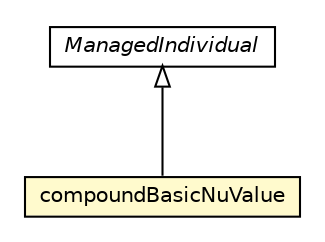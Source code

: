#!/usr/local/bin/dot
#
# Class diagram 
# Generated by UMLGraph version R5_6-24-gf6e263 (http://www.umlgraph.org/)
#

digraph G {
	edge [fontname="Helvetica",fontsize=10,labelfontname="Helvetica",labelfontsize=10];
	node [fontname="Helvetica",fontsize=10,shape=plaintext];
	nodesep=0.25;
	ranksep=0.5;
	// org.universAAL.ontology.X73.compoundBasicNuValue
	c403990 [label=<<table title="org.universAAL.ontology.X73.compoundBasicNuValue" border="0" cellborder="1" cellspacing="0" cellpadding="2" port="p" bgcolor="lemonChiffon" href="./compoundBasicNuValue.html">
		<tr><td><table border="0" cellspacing="0" cellpadding="1">
<tr><td align="center" balign="center"> compoundBasicNuValue </td></tr>
		</table></td></tr>
		</table>>, URL="./compoundBasicNuValue.html", fontname="Helvetica", fontcolor="black", fontsize=10.0];
	//org.universAAL.ontology.X73.compoundBasicNuValue extends org.universAAL.middleware.owl.ManagedIndividual
	c404045:p -> c403990:p [dir=back,arrowtail=empty];
	// org.universAAL.middleware.owl.ManagedIndividual
	c404045 [label=<<table title="org.universAAL.middleware.owl.ManagedIndividual" border="0" cellborder="1" cellspacing="0" cellpadding="2" port="p" href="http://java.sun.com/j2se/1.4.2/docs/api/org/universAAL/middleware/owl/ManagedIndividual.html">
		<tr><td><table border="0" cellspacing="0" cellpadding="1">
<tr><td align="center" balign="center"><font face="Helvetica-Oblique"> ManagedIndividual </font></td></tr>
		</table></td></tr>
		</table>>, URL="http://java.sun.com/j2se/1.4.2/docs/api/org/universAAL/middleware/owl/ManagedIndividual.html", fontname="Helvetica", fontcolor="black", fontsize=10.0];
}


